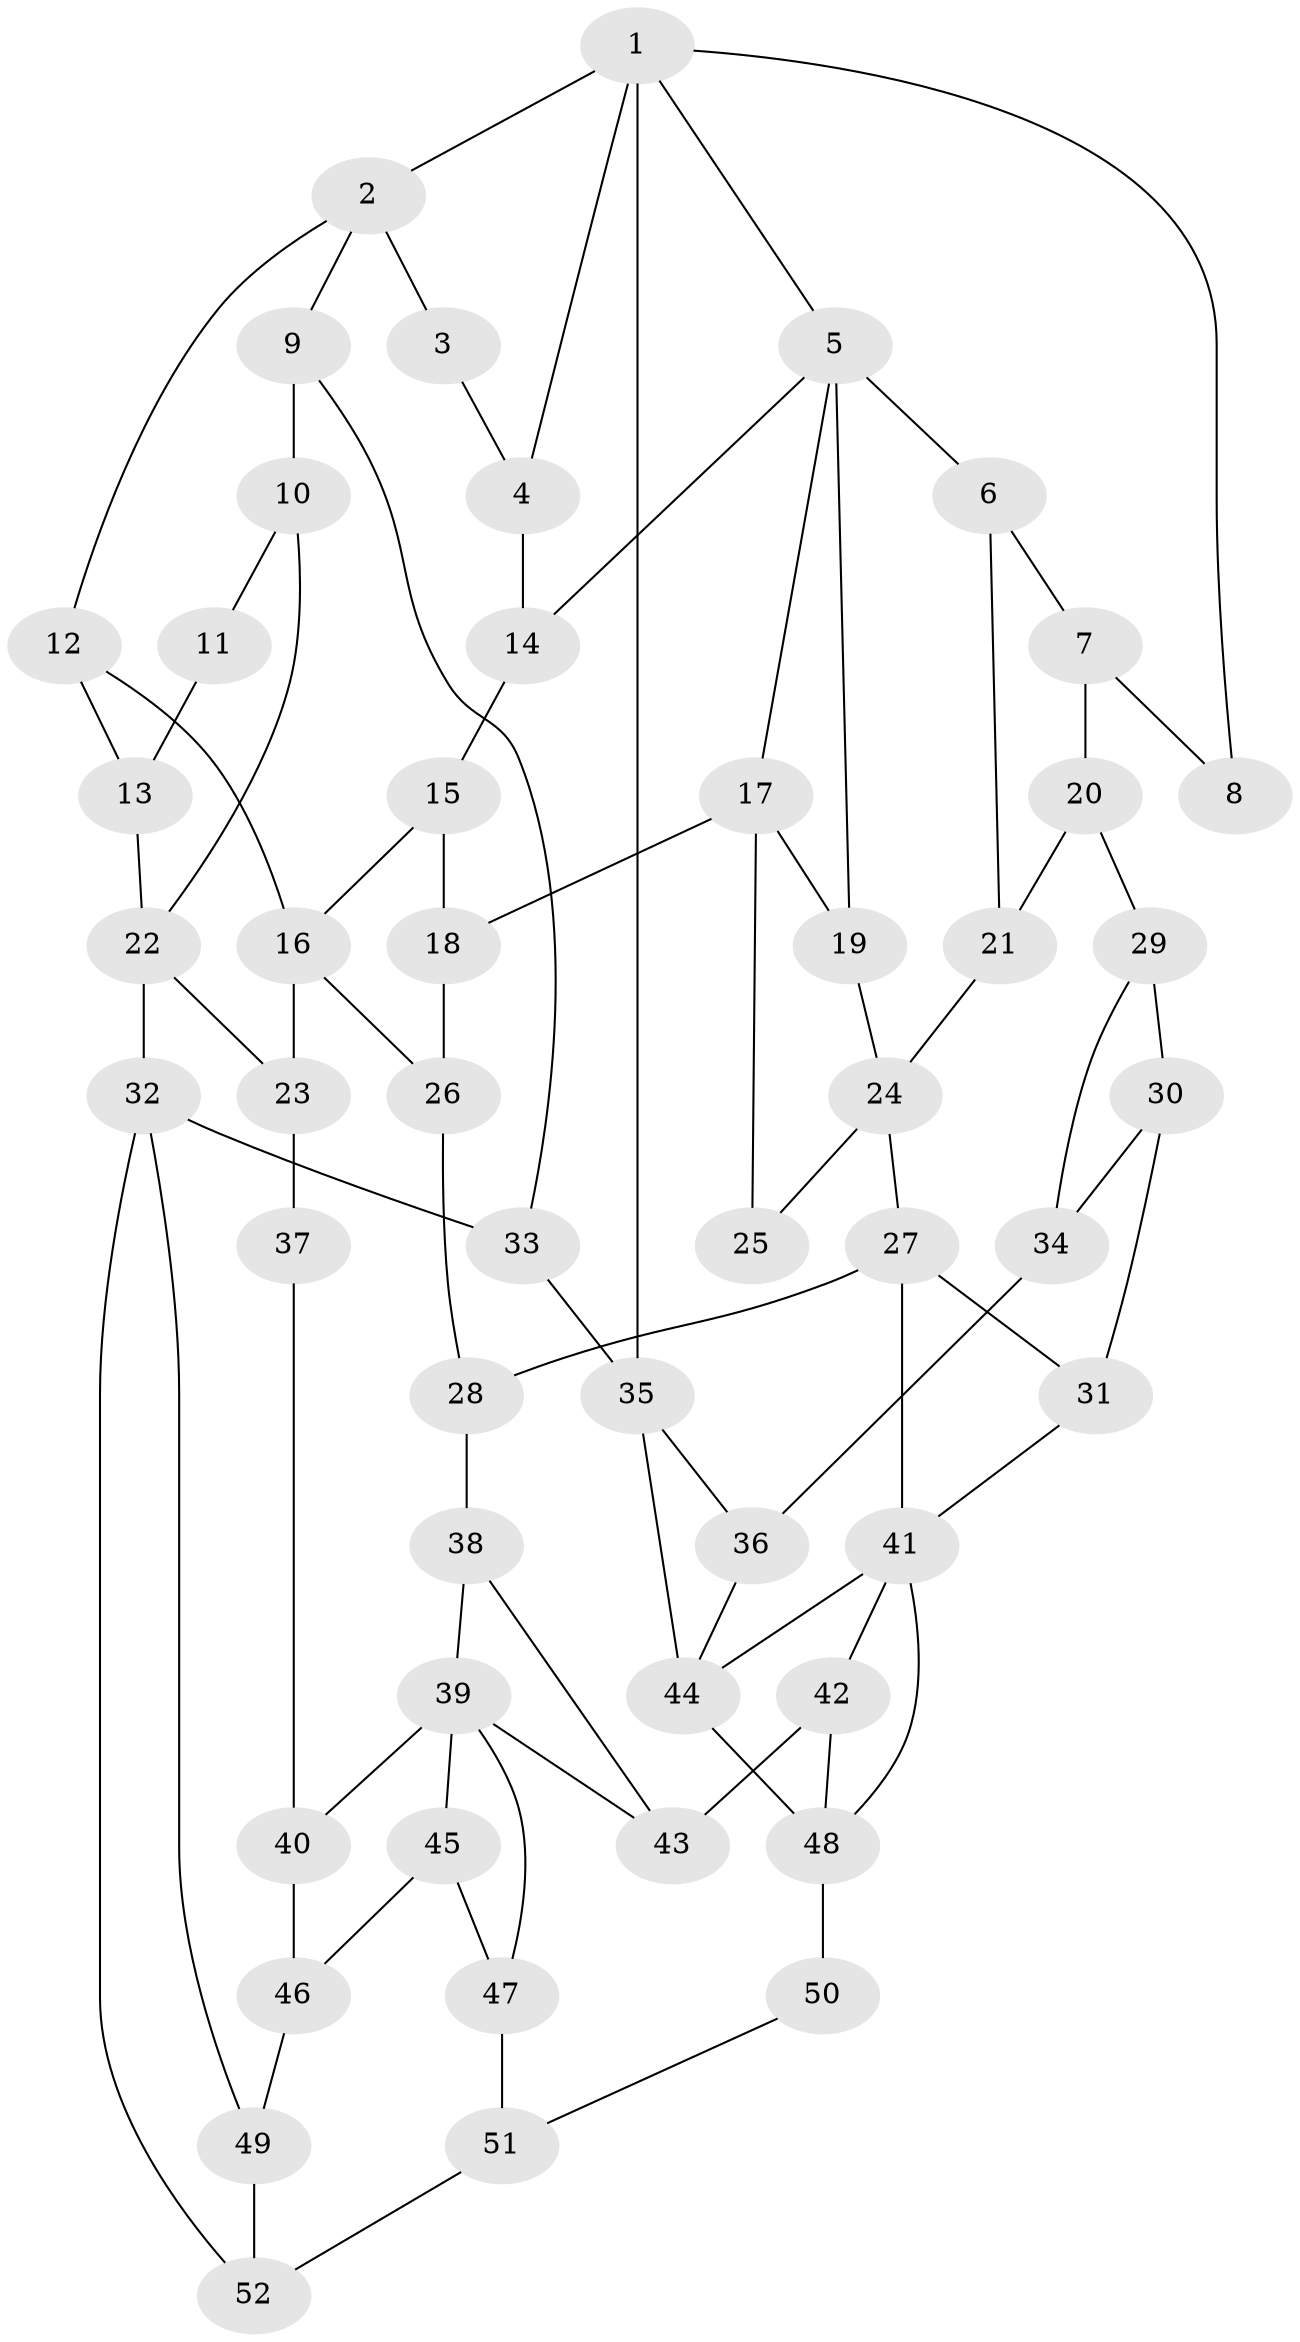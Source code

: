 // original degree distribution, {3: 0.038834951456310676, 6: 0.22330097087378642, 5: 0.5242718446601942, 4: 0.21359223300970873}
// Generated by graph-tools (version 1.1) at 2025/38/03/09/25 02:38:28]
// undirected, 52 vertices, 84 edges
graph export_dot {
graph [start="1"]
  node [color=gray90,style=filled];
  1;
  2;
  3;
  4;
  5;
  6;
  7;
  8;
  9;
  10;
  11;
  12;
  13;
  14;
  15;
  16;
  17;
  18;
  19;
  20;
  21;
  22;
  23;
  24;
  25;
  26;
  27;
  28;
  29;
  30;
  31;
  32;
  33;
  34;
  35;
  36;
  37;
  38;
  39;
  40;
  41;
  42;
  43;
  44;
  45;
  46;
  47;
  48;
  49;
  50;
  51;
  52;
  1 -- 2 [weight=1.0];
  1 -- 4 [weight=1.0];
  1 -- 5 [weight=1.0];
  1 -- 8 [weight=1.0];
  1 -- 35 [weight=1.0];
  2 -- 3 [weight=2.0];
  2 -- 9 [weight=2.0];
  2 -- 12 [weight=1.0];
  3 -- 4 [weight=1.0];
  4 -- 14 [weight=1.0];
  5 -- 6 [weight=2.0];
  5 -- 14 [weight=1.0];
  5 -- 17 [weight=1.0];
  5 -- 19 [weight=1.0];
  6 -- 7 [weight=2.0];
  6 -- 21 [weight=1.0];
  7 -- 8 [weight=2.0];
  7 -- 20 [weight=2.0];
  9 -- 10 [weight=1.0];
  9 -- 33 [weight=1.0];
  10 -- 11 [weight=1.0];
  10 -- 22 [weight=1.0];
  11 -- 13 [weight=1.0];
  12 -- 13 [weight=1.0];
  12 -- 16 [weight=1.0];
  13 -- 22 [weight=1.0];
  14 -- 15 [weight=1.0];
  15 -- 16 [weight=1.0];
  15 -- 18 [weight=1.0];
  16 -- 23 [weight=2.0];
  16 -- 26 [weight=1.0];
  17 -- 18 [weight=1.0];
  17 -- 19 [weight=1.0];
  17 -- 25 [weight=1.0];
  18 -- 26 [weight=1.0];
  19 -- 24 [weight=1.0];
  20 -- 21 [weight=1.0];
  20 -- 29 [weight=2.0];
  21 -- 24 [weight=1.0];
  22 -- 23 [weight=2.0];
  22 -- 32 [weight=2.0];
  23 -- 37 [weight=2.0];
  24 -- 25 [weight=2.0];
  24 -- 27 [weight=2.0];
  26 -- 28 [weight=1.0];
  27 -- 28 [weight=1.0];
  27 -- 31 [weight=1.0];
  27 -- 41 [weight=1.0];
  28 -- 38 [weight=1.0];
  29 -- 30 [weight=1.0];
  29 -- 34 [weight=1.0];
  30 -- 31 [weight=1.0];
  30 -- 34 [weight=1.0];
  31 -- 41 [weight=1.0];
  32 -- 33 [weight=2.0];
  32 -- 49 [weight=1.0];
  32 -- 52 [weight=1.0];
  33 -- 35 [weight=1.0];
  34 -- 36 [weight=1.0];
  35 -- 36 [weight=1.0];
  35 -- 44 [weight=1.0];
  36 -- 44 [weight=1.0];
  37 -- 40 [weight=1.0];
  38 -- 39 [weight=1.0];
  38 -- 43 [weight=1.0];
  39 -- 40 [weight=1.0];
  39 -- 43 [weight=1.0];
  39 -- 45 [weight=2.0];
  39 -- 47 [weight=1.0];
  40 -- 46 [weight=1.0];
  41 -- 42 [weight=1.0];
  41 -- 44 [weight=1.0];
  41 -- 48 [weight=1.0];
  42 -- 43 [weight=1.0];
  42 -- 48 [weight=1.0];
  44 -- 48 [weight=2.0];
  45 -- 46 [weight=1.0];
  45 -- 47 [weight=1.0];
  46 -- 49 [weight=1.0];
  47 -- 51 [weight=1.0];
  48 -- 50 [weight=2.0];
  49 -- 52 [weight=1.0];
  50 -- 51 [weight=1.0];
  51 -- 52 [weight=1.0];
}
